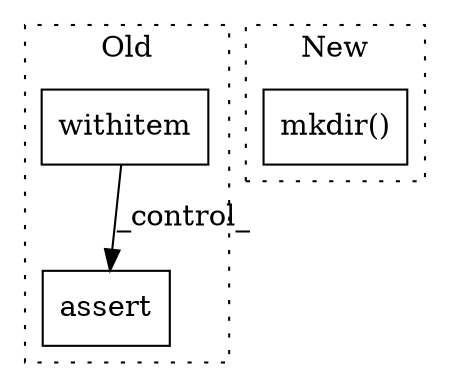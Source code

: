 digraph G {
subgraph cluster0 {
1 [label="assert" a="65" s="10738" l="7" shape="box"];
3 [label="withitem" a="49" s="10223" l="5" shape="box"];
label = "Old";
style="dotted";
}
subgraph cluster1 {
2 [label="mkdir()" a="75" s="15290" l="66" shape="box"];
label = "New";
style="dotted";
}
3 -> 1 [label="_control_"];
}